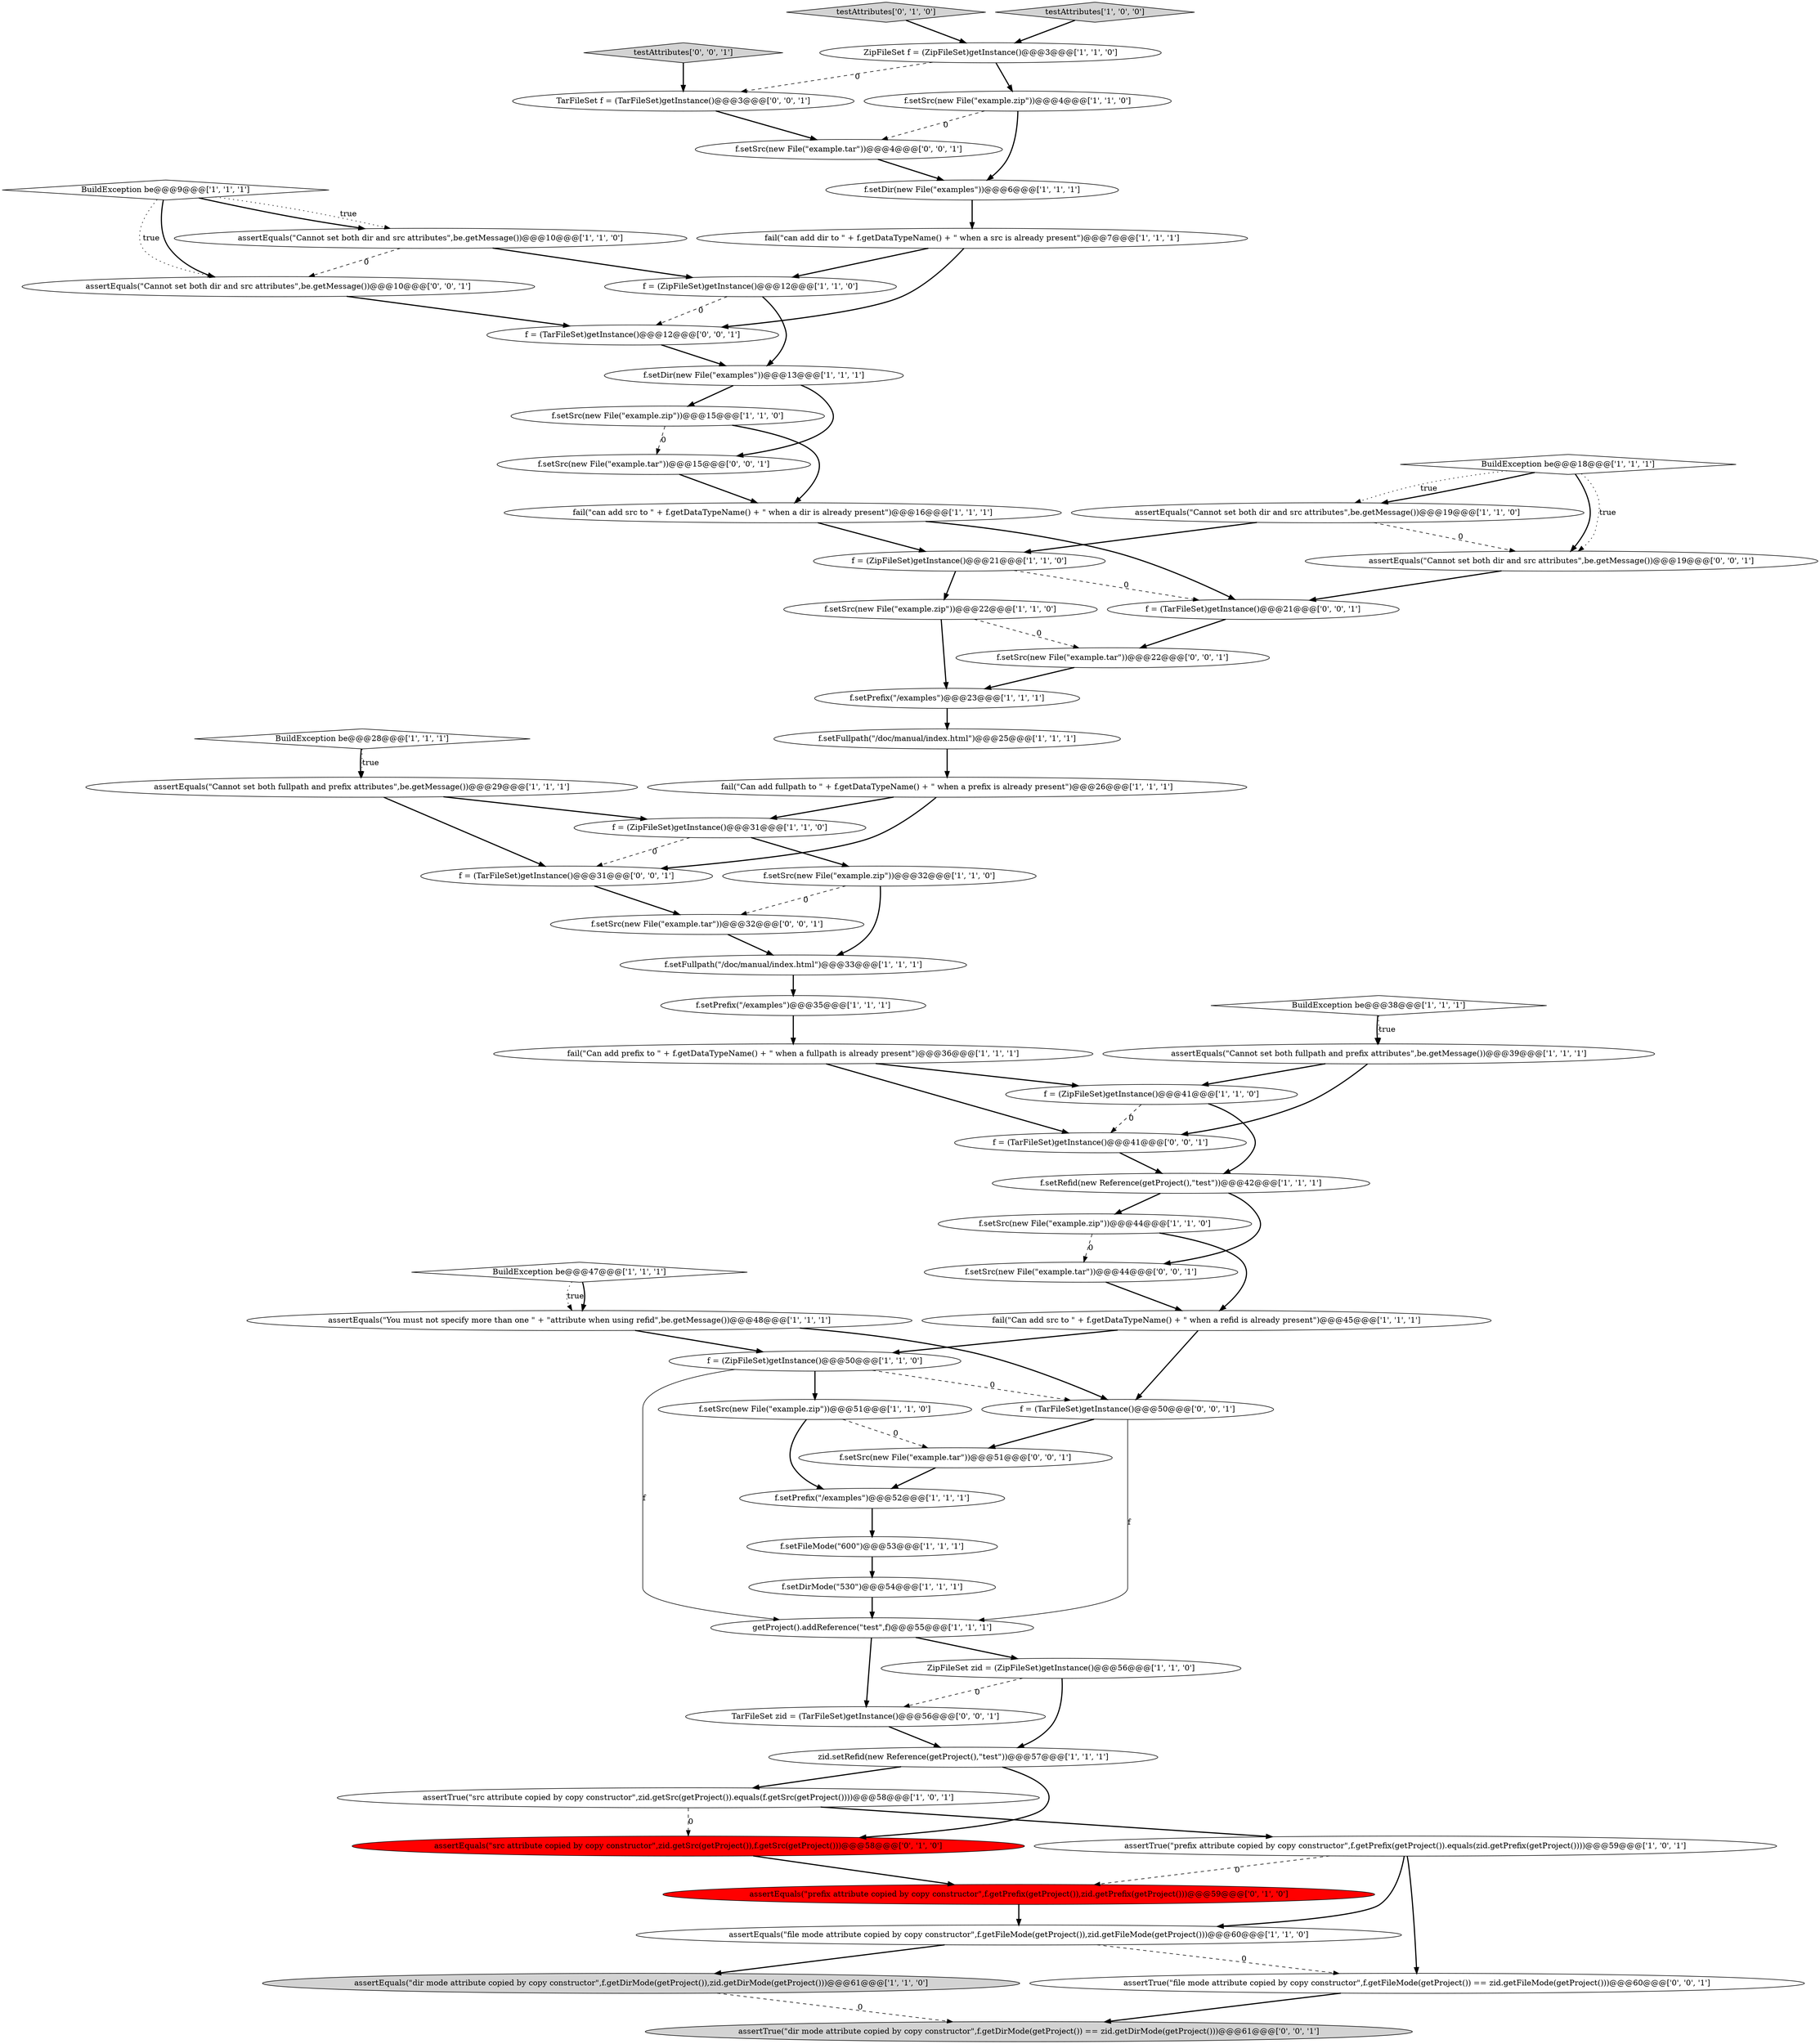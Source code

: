 digraph {
10 [style = filled, label = "f = (ZipFileSet)getInstance()@@@50@@@['1', '1', '0']", fillcolor = white, shape = ellipse image = "AAA0AAABBB1BBB"];
20 [style = filled, label = "fail(\"can add dir to \" + f.getDataTypeName() + \" when a src is already present\")@@@7@@@['1', '1', '1']", fillcolor = white, shape = ellipse image = "AAA0AAABBB1BBB"];
58 [style = filled, label = "f = (TarFileSet)getInstance()@@@12@@@['0', '0', '1']", fillcolor = white, shape = ellipse image = "AAA0AAABBB3BBB"];
3 [style = filled, label = "zid.setRefid(new Reference(getProject(),\"test\"))@@@57@@@['1', '1', '1']", fillcolor = white, shape = ellipse image = "AAA0AAABBB1BBB"];
13 [style = filled, label = "fail(\"Can add src to \" + f.getDataTypeName() + \" when a refid is already present\")@@@45@@@['1', '1', '1']", fillcolor = white, shape = ellipse image = "AAA0AAABBB1BBB"];
49 [style = filled, label = "f.setSrc(new File(\"example.tar\"))@@@22@@@['0', '0', '1']", fillcolor = white, shape = ellipse image = "AAA0AAABBB3BBB"];
32 [style = filled, label = "assertTrue(\"prefix attribute copied by copy constructor\",f.getPrefix(getProject()).equals(zid.getPrefix(getProject())))@@@59@@@['1', '0', '1']", fillcolor = white, shape = ellipse image = "AAA0AAABBB1BBB"];
44 [style = filled, label = "assertEquals(\"dir mode attribute copied by copy constructor\",f.getDirMode(getProject()),zid.getDirMode(getProject()))@@@61@@@['1', '1', '0']", fillcolor = lightgray, shape = ellipse image = "AAA0AAABBB1BBB"];
38 [style = filled, label = "ZipFileSet f = (ZipFileSet)getInstance()@@@3@@@['1', '1', '0']", fillcolor = white, shape = ellipse image = "AAA0AAABBB1BBB"];
56 [style = filled, label = "f.setSrc(new File(\"example.tar\"))@@@4@@@['0', '0', '1']", fillcolor = white, shape = ellipse image = "AAA0AAABBB3BBB"];
45 [style = filled, label = "testAttributes['0', '1', '0']", fillcolor = lightgray, shape = diamond image = "AAA0AAABBB2BBB"];
28 [style = filled, label = "assertEquals(\"Cannot set both fullpath and prefix attributes\",be.getMessage())@@@39@@@['1', '1', '1']", fillcolor = white, shape = ellipse image = "AAA0AAABBB1BBB"];
25 [style = filled, label = "testAttributes['1', '0', '0']", fillcolor = lightgray, shape = diamond image = "AAA0AAABBB1BBB"];
37 [style = filled, label = "BuildException be@@@47@@@['1', '1', '1']", fillcolor = white, shape = diamond image = "AAA0AAABBB1BBB"];
33 [style = filled, label = "f.setSrc(new File(\"example.zip\"))@@@4@@@['1', '1', '0']", fillcolor = white, shape = ellipse image = "AAA0AAABBB1BBB"];
60 [style = filled, label = "f.setSrc(new File(\"example.tar\"))@@@44@@@['0', '0', '1']", fillcolor = white, shape = ellipse image = "AAA0AAABBB3BBB"];
1 [style = filled, label = "f.setFileMode(\"600\")@@@53@@@['1', '1', '1']", fillcolor = white, shape = ellipse image = "AAA0AAABBB1BBB"];
15 [style = filled, label = "f.setDir(new File(\"examples\"))@@@6@@@['1', '1', '1']", fillcolor = white, shape = ellipse image = "AAA0AAABBB1BBB"];
17 [style = filled, label = "BuildException be@@@18@@@['1', '1', '1']", fillcolor = white, shape = diamond image = "AAA0AAABBB1BBB"];
27 [style = filled, label = "f.setDirMode(\"530\")@@@54@@@['1', '1', '1']", fillcolor = white, shape = ellipse image = "AAA0AAABBB1BBB"];
5 [style = filled, label = "f.setPrefix(\"/examples\")@@@52@@@['1', '1', '1']", fillcolor = white, shape = ellipse image = "AAA0AAABBB1BBB"];
34 [style = filled, label = "f.setDir(new File(\"examples\"))@@@13@@@['1', '1', '1']", fillcolor = white, shape = ellipse image = "AAA0AAABBB1BBB"];
36 [style = filled, label = "fail(\"Can add fullpath to \" + f.getDataTypeName() + \" when a prefix is already present\")@@@26@@@['1', '1', '1']", fillcolor = white, shape = ellipse image = "AAA0AAABBB1BBB"];
51 [style = filled, label = "testAttributes['0', '0', '1']", fillcolor = lightgray, shape = diamond image = "AAA0AAABBB3BBB"];
54 [style = filled, label = "f = (TarFileSet)getInstance()@@@41@@@['0', '0', '1']", fillcolor = white, shape = ellipse image = "AAA0AAABBB3BBB"];
63 [style = filled, label = "f = (TarFileSet)getInstance()@@@31@@@['0', '0', '1']", fillcolor = white, shape = ellipse image = "AAA0AAABBB3BBB"];
6 [style = filled, label = "f.setPrefix(\"/examples\")@@@23@@@['1', '1', '1']", fillcolor = white, shape = ellipse image = "AAA0AAABBB1BBB"];
64 [style = filled, label = "assertTrue(\"dir mode attribute copied by copy constructor\",f.getDirMode(getProject()) == zid.getDirMode(getProject()))@@@61@@@['0', '0', '1']", fillcolor = lightgray, shape = ellipse image = "AAA0AAABBB3BBB"];
14 [style = filled, label = "assertEquals(\"Cannot set both dir and src attributes\",be.getMessage())@@@19@@@['1', '1', '0']", fillcolor = white, shape = ellipse image = "AAA0AAABBB1BBB"];
31 [style = filled, label = "f.setRefid(new Reference(getProject(),\"test\"))@@@42@@@['1', '1', '1']", fillcolor = white, shape = ellipse image = "AAA0AAABBB1BBB"];
52 [style = filled, label = "f.setSrc(new File(\"example.tar\"))@@@15@@@['0', '0', '1']", fillcolor = white, shape = ellipse image = "AAA0AAABBB3BBB"];
26 [style = filled, label = "f.setSrc(new File(\"example.zip\"))@@@32@@@['1', '1', '0']", fillcolor = white, shape = ellipse image = "AAA0AAABBB1BBB"];
21 [style = filled, label = "f.setSrc(new File(\"example.zip\"))@@@15@@@['1', '1', '0']", fillcolor = white, shape = ellipse image = "AAA0AAABBB1BBB"];
12 [style = filled, label = "f.setPrefix(\"/examples\")@@@35@@@['1', '1', '1']", fillcolor = white, shape = ellipse image = "AAA0AAABBB1BBB"];
62 [style = filled, label = "f = (TarFileSet)getInstance()@@@50@@@['0', '0', '1']", fillcolor = white, shape = ellipse image = "AAA0AAABBB3BBB"];
53 [style = filled, label = "f.setSrc(new File(\"example.tar\"))@@@51@@@['0', '0', '1']", fillcolor = white, shape = ellipse image = "AAA0AAABBB3BBB"];
0 [style = filled, label = "assertEquals(\"Cannot set both dir and src attributes\",be.getMessage())@@@10@@@['1', '1', '0']", fillcolor = white, shape = ellipse image = "AAA0AAABBB1BBB"];
65 [style = filled, label = "TarFileSet zid = (TarFileSet)getInstance()@@@56@@@['0', '0', '1']", fillcolor = white, shape = ellipse image = "AAA0AAABBB3BBB"];
50 [style = filled, label = "assertTrue(\"file mode attribute copied by copy constructor\",f.getFileMode(getProject()) == zid.getFileMode(getProject()))@@@60@@@['0', '0', '1']", fillcolor = white, shape = ellipse image = "AAA0AAABBB3BBB"];
29 [style = filled, label = "f = (ZipFileSet)getInstance()@@@41@@@['1', '1', '0']", fillcolor = white, shape = ellipse image = "AAA0AAABBB1BBB"];
43 [style = filled, label = "assertTrue(\"src attribute copied by copy constructor\",zid.getSrc(getProject()).equals(f.getSrc(getProject())))@@@58@@@['1', '0', '1']", fillcolor = white, shape = ellipse image = "AAA0AAABBB1BBB"];
46 [style = filled, label = "assertEquals(\"prefix attribute copied by copy constructor\",f.getPrefix(getProject()),zid.getPrefix(getProject()))@@@59@@@['0', '1', '0']", fillcolor = red, shape = ellipse image = "AAA1AAABBB2BBB"];
7 [style = filled, label = "assertEquals(\"Cannot set both fullpath and prefix attributes\",be.getMessage())@@@29@@@['1', '1', '1']", fillcolor = white, shape = ellipse image = "AAA0AAABBB1BBB"];
48 [style = filled, label = "TarFileSet f = (TarFileSet)getInstance()@@@3@@@['0', '0', '1']", fillcolor = white, shape = ellipse image = "AAA0AAABBB3BBB"];
19 [style = filled, label = "fail(\"can add src to \" + f.getDataTypeName() + \" when a dir is already present\")@@@16@@@['1', '1', '1']", fillcolor = white, shape = ellipse image = "AAA0AAABBB1BBB"];
4 [style = filled, label = "BuildException be@@@9@@@['1', '1', '1']", fillcolor = white, shape = diamond image = "AAA0AAABBB1BBB"];
30 [style = filled, label = "f.setSrc(new File(\"example.zip\"))@@@51@@@['1', '1', '0']", fillcolor = white, shape = ellipse image = "AAA0AAABBB1BBB"];
24 [style = filled, label = "f = (ZipFileSet)getInstance()@@@12@@@['1', '1', '0']", fillcolor = white, shape = ellipse image = "AAA0AAABBB1BBB"];
40 [style = filled, label = "f.setFullpath(\"/doc/manual/index.html\")@@@33@@@['1', '1', '1']", fillcolor = white, shape = ellipse image = "AAA0AAABBB1BBB"];
22 [style = filled, label = "BuildException be@@@38@@@['1', '1', '1']", fillcolor = white, shape = diamond image = "AAA0AAABBB1BBB"];
41 [style = filled, label = "f.setSrc(new File(\"example.zip\"))@@@22@@@['1', '1', '0']", fillcolor = white, shape = ellipse image = "AAA0AAABBB1BBB"];
61 [style = filled, label = "f.setSrc(new File(\"example.tar\"))@@@32@@@['0', '0', '1']", fillcolor = white, shape = ellipse image = "AAA0AAABBB3BBB"];
35 [style = filled, label = "ZipFileSet zid = (ZipFileSet)getInstance()@@@56@@@['1', '1', '0']", fillcolor = white, shape = ellipse image = "AAA0AAABBB1BBB"];
55 [style = filled, label = "assertEquals(\"Cannot set both dir and src attributes\",be.getMessage())@@@10@@@['0', '0', '1']", fillcolor = white, shape = ellipse image = "AAA0AAABBB3BBB"];
9 [style = filled, label = "f = (ZipFileSet)getInstance()@@@21@@@['1', '1', '0']", fillcolor = white, shape = ellipse image = "AAA0AAABBB1BBB"];
57 [style = filled, label = "f = (TarFileSet)getInstance()@@@21@@@['0', '0', '1']", fillcolor = white, shape = ellipse image = "AAA0AAABBB3BBB"];
2 [style = filled, label = "f.setSrc(new File(\"example.zip\"))@@@44@@@['1', '1', '0']", fillcolor = white, shape = ellipse image = "AAA0AAABBB1BBB"];
39 [style = filled, label = "f.setFullpath(\"/doc/manual/index.html\")@@@25@@@['1', '1', '1']", fillcolor = white, shape = ellipse image = "AAA0AAABBB1BBB"];
59 [style = filled, label = "assertEquals(\"Cannot set both dir and src attributes\",be.getMessage())@@@19@@@['0', '0', '1']", fillcolor = white, shape = ellipse image = "AAA0AAABBB3BBB"];
16 [style = filled, label = "assertEquals(\"file mode attribute copied by copy constructor\",f.getFileMode(getProject()),zid.getFileMode(getProject()))@@@60@@@['1', '1', '0']", fillcolor = white, shape = ellipse image = "AAA0AAABBB1BBB"];
11 [style = filled, label = "f = (ZipFileSet)getInstance()@@@31@@@['1', '1', '0']", fillcolor = white, shape = ellipse image = "AAA0AAABBB1BBB"];
47 [style = filled, label = "assertEquals(\"src attribute copied by copy constructor\",zid.getSrc(getProject()),f.getSrc(getProject()))@@@58@@@['0', '1', '0']", fillcolor = red, shape = ellipse image = "AAA1AAABBB2BBB"];
8 [style = filled, label = "assertEquals(\"You must not specify more than one \" + \"attribute when using refid\",be.getMessage())@@@48@@@['1', '1', '1']", fillcolor = white, shape = ellipse image = "AAA0AAABBB1BBB"];
18 [style = filled, label = "BuildException be@@@28@@@['1', '1', '1']", fillcolor = white, shape = diamond image = "AAA0AAABBB1BBB"];
42 [style = filled, label = "getProject().addReference(\"test\",f)@@@55@@@['1', '1', '1']", fillcolor = white, shape = ellipse image = "AAA0AAABBB1BBB"];
23 [style = filled, label = "fail(\"Can add prefix to \" + f.getDataTypeName() + \" when a fullpath is already present\")@@@36@@@['1', '1', '1']", fillcolor = white, shape = ellipse image = "AAA0AAABBB1BBB"];
8->10 [style = bold, label=""];
20->58 [style = bold, label=""];
21->52 [style = dashed, label="0"];
1->27 [style = bold, label=""];
17->14 [style = dotted, label="true"];
59->57 [style = bold, label=""];
24->34 [style = bold, label=""];
56->15 [style = bold, label=""];
26->40 [style = bold, label=""];
36->11 [style = bold, label=""];
23->29 [style = bold, label=""];
51->48 [style = bold, label=""];
26->61 [style = dashed, label="0"];
62->53 [style = bold, label=""];
19->9 [style = bold, label=""];
0->55 [style = dashed, label="0"];
17->14 [style = bold, label=""];
15->20 [style = bold, label=""];
35->65 [style = dashed, label="0"];
0->24 [style = bold, label=""];
45->38 [style = bold, label=""];
31->60 [style = bold, label=""];
2->60 [style = dashed, label="0"];
14->9 [style = bold, label=""];
36->63 [style = bold, label=""];
7->11 [style = bold, label=""];
38->48 [style = dashed, label="0"];
21->19 [style = bold, label=""];
33->15 [style = bold, label=""];
34->52 [style = bold, label=""];
4->0 [style = dotted, label="true"];
43->32 [style = bold, label=""];
29->54 [style = dashed, label="0"];
28->54 [style = bold, label=""];
31->2 [style = bold, label=""];
41->6 [style = bold, label=""];
44->64 [style = dashed, label="0"];
52->19 [style = bold, label=""];
60->13 [style = bold, label=""];
4->0 [style = bold, label=""];
8->62 [style = bold, label=""];
5->1 [style = bold, label=""];
37->8 [style = dotted, label="true"];
19->57 [style = bold, label=""];
33->56 [style = dashed, label="0"];
58->34 [style = bold, label=""];
61->40 [style = bold, label=""];
10->42 [style = solid, label="f"];
18->7 [style = bold, label=""];
38->33 [style = bold, label=""];
10->62 [style = dashed, label="0"];
6->39 [style = bold, label=""];
7->63 [style = bold, label=""];
32->46 [style = dashed, label="0"];
11->26 [style = bold, label=""];
32->50 [style = bold, label=""];
25->38 [style = bold, label=""];
28->29 [style = bold, label=""];
13->10 [style = bold, label=""];
23->54 [style = bold, label=""];
46->16 [style = bold, label=""];
18->7 [style = dotted, label="true"];
35->3 [style = bold, label=""];
13->62 [style = bold, label=""];
62->42 [style = solid, label="f"];
3->47 [style = bold, label=""];
22->28 [style = bold, label=""];
42->65 [style = bold, label=""];
32->16 [style = bold, label=""];
40->12 [style = bold, label=""];
30->5 [style = bold, label=""];
16->44 [style = bold, label=""];
24->58 [style = dashed, label="0"];
50->64 [style = bold, label=""];
14->59 [style = dashed, label="0"];
63->61 [style = bold, label=""];
37->8 [style = bold, label=""];
10->30 [style = bold, label=""];
49->6 [style = bold, label=""];
34->21 [style = bold, label=""];
65->3 [style = bold, label=""];
48->56 [style = bold, label=""];
53->5 [style = bold, label=""];
29->31 [style = bold, label=""];
9->57 [style = dashed, label="0"];
22->28 [style = dotted, label="true"];
47->46 [style = bold, label=""];
30->53 [style = dashed, label="0"];
11->63 [style = dashed, label="0"];
27->42 [style = bold, label=""];
2->13 [style = bold, label=""];
42->35 [style = bold, label=""];
9->41 [style = bold, label=""];
41->49 [style = dashed, label="0"];
54->31 [style = bold, label=""];
43->47 [style = dashed, label="0"];
16->50 [style = dashed, label="0"];
57->49 [style = bold, label=""];
12->23 [style = bold, label=""];
3->43 [style = bold, label=""];
4->55 [style = bold, label=""];
17->59 [style = bold, label=""];
20->24 [style = bold, label=""];
39->36 [style = bold, label=""];
17->59 [style = dotted, label="true"];
55->58 [style = bold, label=""];
4->55 [style = dotted, label="true"];
}
